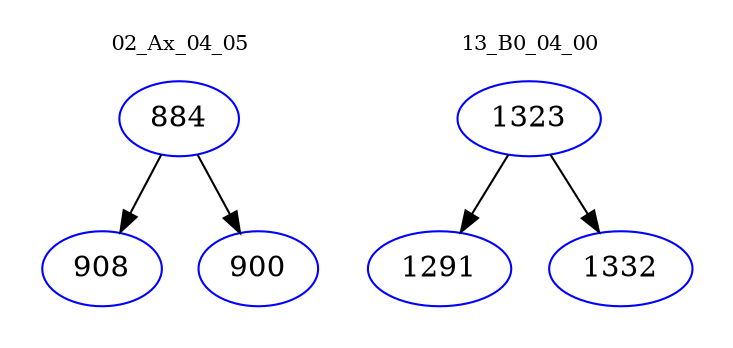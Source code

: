 digraph{
subgraph cluster_0 {
color = white
label = "02_Ax_04_05";
fontsize=10;
T0_884 [label="884", color="blue"]
T0_884 -> T0_908 [color="black"]
T0_908 [label="908", color="blue"]
T0_884 -> T0_900 [color="black"]
T0_900 [label="900", color="blue"]
}
subgraph cluster_1 {
color = white
label = "13_B0_04_00";
fontsize=10;
T1_1323 [label="1323", color="blue"]
T1_1323 -> T1_1291 [color="black"]
T1_1291 [label="1291", color="blue"]
T1_1323 -> T1_1332 [color="black"]
T1_1332 [label="1332", color="blue"]
}
}
